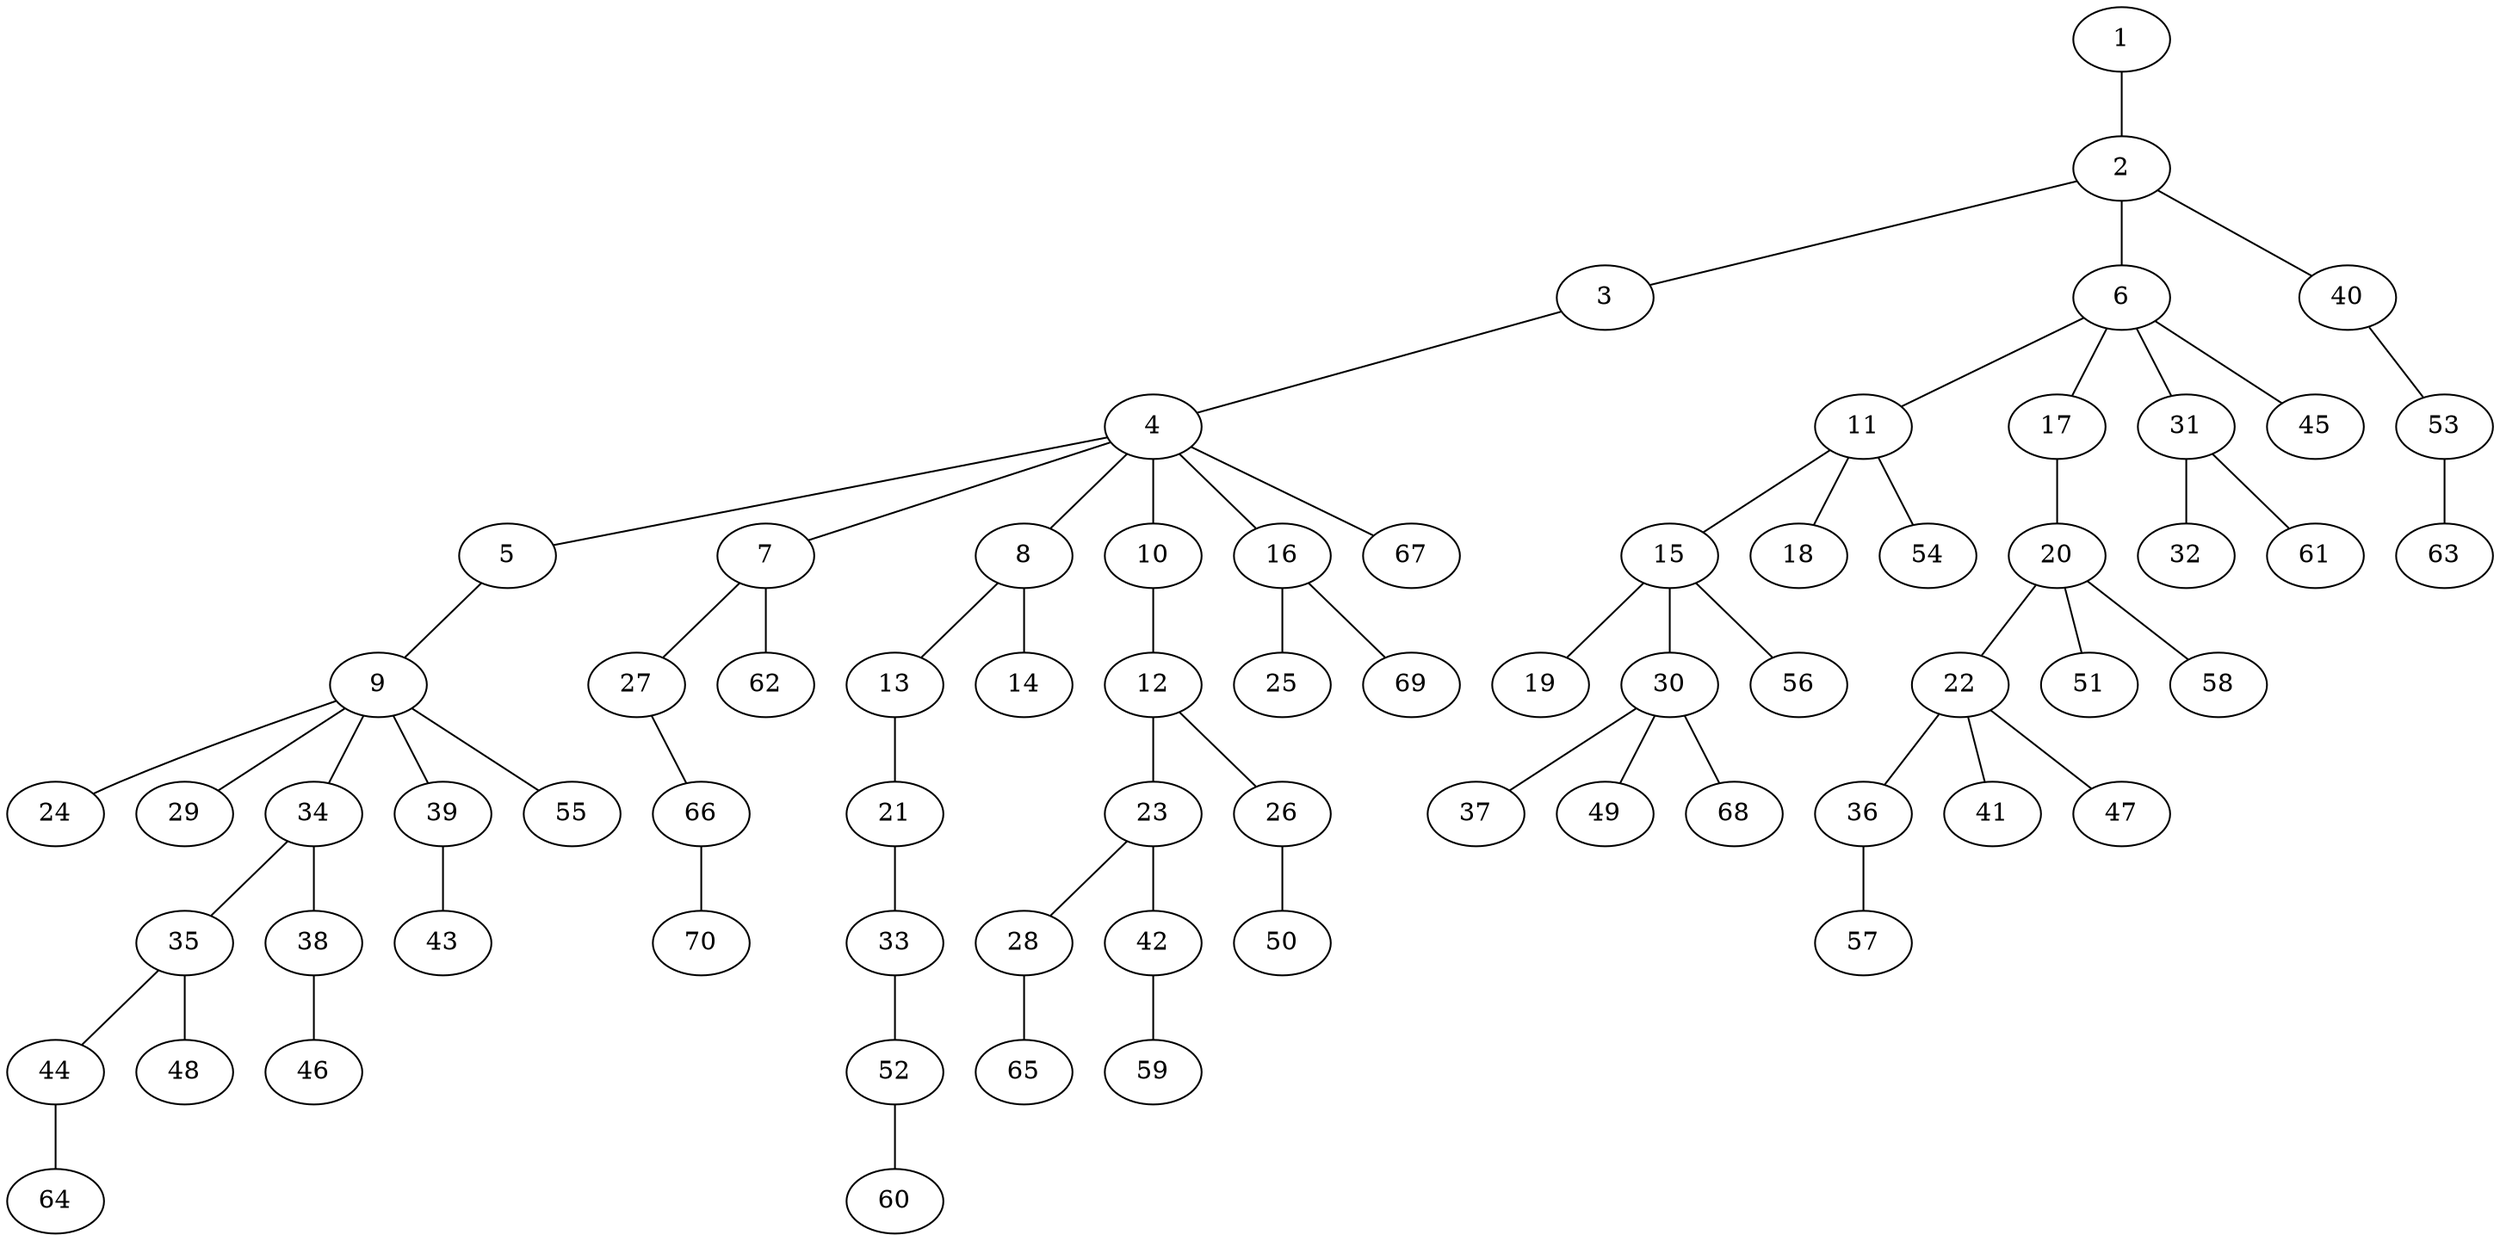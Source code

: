 graph graphname {1--2
2--3
2--6
2--40
3--4
4--5
4--7
4--8
4--10
4--16
4--67
5--9
6--11
6--17
6--31
6--45
7--27
7--62
8--13
8--14
9--24
9--29
9--34
9--39
9--55
10--12
11--15
11--18
11--54
12--23
12--26
13--21
15--19
15--30
15--56
16--25
16--69
17--20
20--22
20--51
20--58
21--33
22--36
22--41
22--47
23--28
23--42
26--50
27--66
28--65
30--37
30--49
30--68
31--32
31--61
33--52
34--35
34--38
35--44
35--48
36--57
38--46
39--43
40--53
42--59
44--64
52--60
53--63
66--70
}